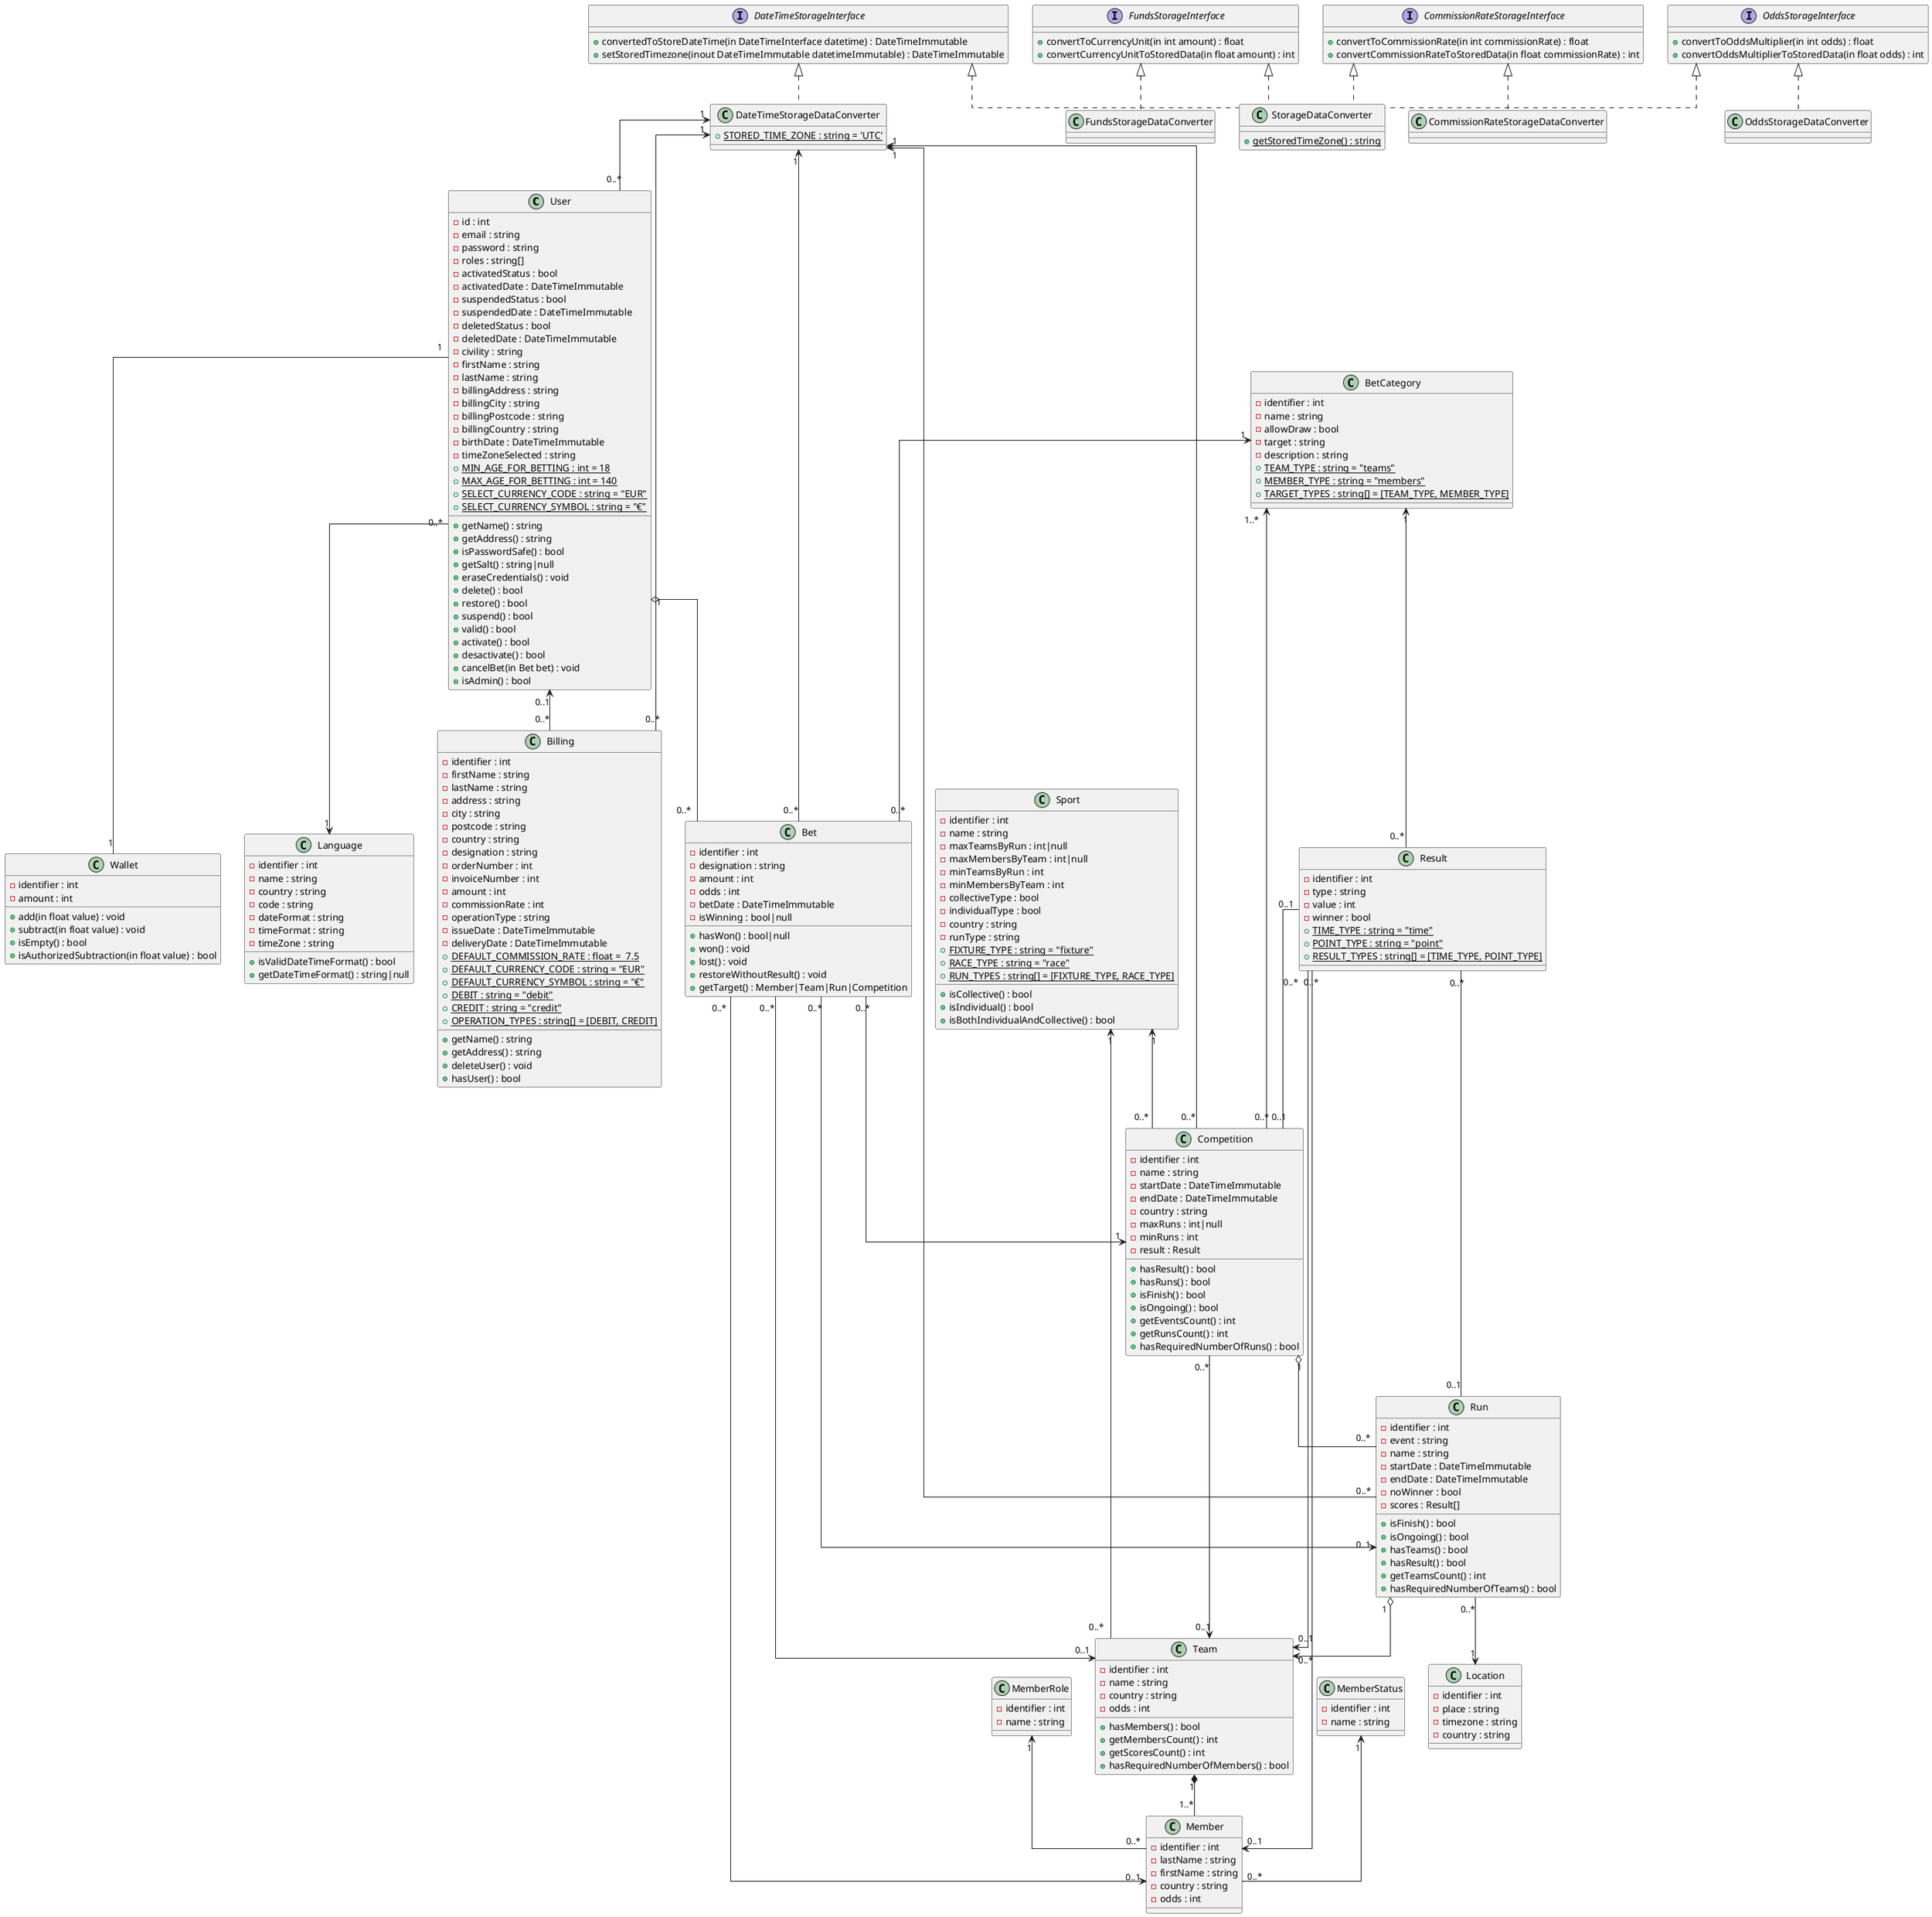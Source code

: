 @startuml parisportif5
skinparam linetype ortho
'plantuml
'Relations :
    'Un utilisateur a une langue sélectionnée
    User "0..*" --> "1" Language
    'Une facture n'est pas pas forcément lié à un utilisateur existant
    User "0..1" <-- "0..*" Billing
    'Un paris a un type
    BetCategory "1" <-- "0..*" Bet
    'Un utilisateur a un porte-feuille
    User "1" -- "1" Wallet
    'Un utilisateur a des paris
    User "1" o-- "0..*" Bet
    'La compétition a une équipe gagnante
    Competition "0..*" --> "0..1" Team
    'Une compétition a plusieurs rencontre ou course
    Competition "1" o-- "0..*" Run
    'Une rencontre ou une course a un lieu
    Run "0..*" --> "1" Location
    'Une rencontre ou une course a plusieurs équipes
    Run "1" o--> "0..*" Team
    'Une équipe a plusieurs membre
    Team "1" *-- "1..*" Member
    'Une compétition a un sport
    Sport "1" <-- "0..*" Competition
    'Une rencontre ou une course a un résultat
    Result "0..*" -- "0..1" Run
    'Un résultat concerne une équipe
    Result "0..*" --> "0..1" Team
    'Un résultat concerne un membre ou pas
    Result "0..*" --> "0..1" Member
    'Une compétition a un résultat
    Result "0..1" -- "0..1" Competition
    'Un résultat a une catégorie de paris
    BetCategory "1" <-- "0..*" Result
    'Une compétition a une liste de catégorie de paris
    BetCategory "1..*" <-- "0..*" Competition
    'Une équipe a un sport
    Sport "1" <-- "0..*" Team
    'Un membre a un rôle (fonction) tel que pilote, joueur
    MemberRole "1" <-- "0..*" Member
    'Un membre a un status (blessé, titulaire)
    MemberStatus "1" <-- "0..*" Member
    'Liaison potentiel entre un paris et une compétition
    Bet "0..*" --> "1" Competition
    'Liaison potentiel entre un paris et une rencontre ou course
    Bet "0..*" --> "0..1" Run
    'Liaison potentiel entre un paris et une équipe
    Bet "0..*" --> "0..1" Team
    'Liaison potentiel entre un paris et un membre
    Bet "0..*" --> "0..1" Member
    'Implémentation de l'interface FundsStorageInterface par l'objet FundsStorageDataConverter
    FundsStorageInterface <|.. FundsStorageDataConverter
    'Implémentation de l'interface CommissionRateStorageInterface par l'objet CommissionRateStorageDataConverter
    CommissionRateStorageInterface <|.. CommissionRateStorageDataConverter
    'Implémentation de l'interface OddsStorageInterface par l'objet OddsStorageDataConverter
    OddsStorageInterface <|.. OddsStorageDataConverter
    'Implémentation de l'interface DateTimeStorageInterface par l'objet DateTimeStorageDataConverter
    DateTimeStorageInterface <|.. DateTimeStorageDataConverter
    'Implémentation de l'interface FundsStorageInterface par l'objet StorageDataConverter
    FundsStorageInterface <|.. StorageDataConverter
    'Implémentation de l'interface CommissionRateStorageInterface par l'objet StorageDataConverter
    CommissionRateStorageInterface <|.. StorageDataConverter
    'Implémentation de l'interface OddsStorageInterface par l'objet StorageDataConverter
    OddsStorageInterface <|.. StorageDataConverter
    'Implémentation de l'interface DateTimeStorageInterface par l'objet StorageDataConverter
    DateTimeStorageInterface <|.. StorageDataConverter
    '
    DateTimeStorageDataConverter "1" <-- "0..*" Bet
    '
    DateTimeStorageDataConverter "1" <-- "0..*" Competition
    '
    DateTimeStorageDataConverter "1" <-- "0..*" Run
    '
    DateTimeStorageDataConverter "1" <-- "0..*" Billing
    '
    DateTimeStorageDataConverter "1" <-- "0..*" User
'Définitions des classes :
    'DateTimeStorageDataConverter
    'Pour convertir le montant enregistré dans la BDD en unité monétaire et vice versa
    interface FundsStorageInterface {
        +convertToCurrencyUnit(in int amount) : float
        +convertCurrencyUnitToStoredData(in float amount) : int
    }
    'Pour convertir le taux de commission enregistré dans la BDD en pourcentage et vice versa
    interface CommissionRateStorageInterface {
        +convertToCommissionRate(in int commissionRate) : float
        +convertCommissionRateToStoredData(in float commissionRate) : int
    }
    'Pour convertir la côte enregistré dans la BDD en float et vice versa
    interface OddsStorageInterface {
        +convertToOddsMultiplier(in int odds) : float
        +convertOddsMultiplierToStoredData(in float odds) : int
    }
    'Pour convertir la date et heure au format de la BDD
    interface DateTimeStorageInterface {
        +convertedToStoreDateTime(in DateTimeInterface datetime) : DateTimeImmutable
        +setStoredTimezone(inout DateTimeImmutable datetimeImmutable) : DateTimeImmutable
    }
    class DateTimeStorageDataConverter {
        +{static} STORED_TIME_ZONE : string = 'UTC'
    }
    class StorageDataConverter {
        +{static} getStoredTimeZone() : string
    }
    'Rôle du membre (pilote, co-pilote, joueur)
    class MemberRole {
        -identifier : int
        -name : string
    }
    'Statut du membre (blessé, remplaçant, titulaire)
    class MemberStatus {
        -identifier : int
        -name : string
    }
    'Porte-feuille de l'utilisateur avec des fonds (de l'argent gagnés)
    class Wallet {
        -identifier : int
        -amount : int
        +add(in float value) : void
        +subtract(in float value) : void
        +isEmpty() : bool
        +isAuthorizedSubtraction(in float value) : bool
    }
    'Utilisateur avec un compte
    class User {
        -id : int
        -email : string
        -password : string
        -roles : string[]
        -activatedStatus : bool
        -activatedDate : DateTimeImmutable
        -suspendedStatus : bool
        -suspendedDate : DateTimeImmutable
        -deletedStatus : bool
        -deletedDate : DateTimeImmutable
        -civility : string
        -firstName : string
        -lastName : string
        -billingAddress : string
        -billingCity : string
        -billingPostcode : string
        -billingCountry : string
        -birthDate : DateTimeImmutable
        -timeZoneSelected : string
        +{static} MIN_AGE_FOR_BETTING : int = 18
        +{static} MAX_AGE_FOR_BETTING : int = 140
        +{static} SELECT_CURRENCY_CODE : string = "EUR"
        +{static} SELECT_CURRENCY_SYMBOL : string = "€"
        +getName() : string
        +getAddress() : string
        +isPasswordSafe() : bool
        +getSalt() : string|null
        +eraseCredentials() : void
        +delete() : bool
        +restore() : bool
        +suspend() : bool
        +valid() : bool
        +activate() : bool
        +desactivate() : bool
        +cancelBet(in Bet bet) : void
        +isAdmin() : bool
    }
    'Langue d'affichage de l'utilisateur
    class Language {
        -identifier : int
        -name : string
        -country : string
        -code : string
        -dateFormat : string
        -timeFormat : string
        -timeZone : string
        +isValidDateTimeFormat() : bool
        +getDateTimeFormat() : string|null
    }
    'Factures (type=débit ou crédit)
    class Billing {
        -identifier : int
        -firstName : string
        -lastName : string
        -address : string
        -city : string
        -postcode : string
        -country : string
        -designation : string
        -orderNumber : int
        -invoiceNumber : int
        -amount : int
        -commissionRate : int
        -operationType : string
        -issueDate : DateTimeImmutable
        -deliveryDate : DateTimeImmutable
        +{static} DEFAULT_COMMISSION_RATE : float =  7.5
        +{static} DEFAULT_CURRENCY_CODE : string = "EUR"
        +{static} DEFAULT_CURRENCY_SYMBOL : string = "€"
        +{static} DEBIT : string = "debit"
        +{static} CREDIT : string = "credit"
        +{static} OPERATION_TYPES : string[] = [DEBIT, CREDIT]
        +getName() : string
        +getAddress() : string
        +deleteUser() : void
        +hasUser() : bool
    }
    'Un paris
    class Bet {
        -identifier : int
        -designation : string
        -amount : int
        -odds : int
        -betDate : DateTimeImmutable
        -isWinning : bool|null
        +hasWon() : bool|null
        +won() : void
        +lost() : void
        +restoreWithoutResult() : void
        +getTarget() : Member|Team|Run|Competition
    }
    'Catégorie de paris (ex: Paris sur le résultat)
    class BetCategory {
        -identifier : int
        -name : string
        -allowDraw : bool
        -target : string
        -description : string
        +{static} TEAM_TYPE : string = "teams"
        +{static} MEMBER_TYPE : string = "members"
        +{static} TARGET_TYPES : string[] = [TEAM_TYPE, MEMBER_TYPE]
    }
    'Lieu de la rencontre/course
    class Location {
        -identifier : int
        -place : string
        -timezone : string
        -country : string
    }
    'Sport pratiqué (runtype = fixture(match), race(course)) (type = collectif ou individuel ou les deux)
    class Sport {
        -identifier : int
        -name : string
        -maxTeamsByRun : int|null
        -maxMembersByTeam : int|null
        -minTeamsByRun : int
        -minMembersByTeam : int
        -collectiveType : bool
        -individualType : bool
        -country : string
        -runType : string
        +{static} FIXTURE_TYPE : string = "fixture"
        +{static} RACE_TYPE : string = "race"
        +{static} RUN_TYPES : string[] = [FIXTURE_TYPE, RACE_TYPE]
        +isCollective() : bool
        +isIndividual() : bool
        +isBothIndividualAndCollective() : bool
    }
    'Compétition (JO, Ligue des Champions, F1 Championnat du monde)
    class Competition {
        -identifier : int
        -name : string
        -startDate : DateTimeImmutable
        -endDate : DateTimeImmutable
        -country : string
        -maxRuns : int|null
        -minRuns : int
        -result : Result
        +hasResult() : bool
        +hasRuns() : bool
        +isFinish() : bool
        +isOngoing() : bool
        +getEventsCount() : int
        +getRunsCount() : int
        +hasRequiredNumberOfRuns() : bool
    }
    'Un match, une rencontre, une course
    class Run {
        -identifier : int
        -event : string
        -name : string
        -startDate : DateTimeImmutable
        -endDate : DateTimeImmutable
        -noWinner : bool
        -scores : Result[]
        +isFinish() : bool
        +isOngoing() : bool
        +hasTeams() : bool
        +hasResult() : bool
        +getTeamsCount() : int
        +hasRequiredNumberOfTeams() : bool
    }
    'Résultat du match ou de la course
    class Result {
        -identifier : int
        -type : string
        -value : int
        -winner : bool
        +{static} TIME_TYPE : string = "time"
        +{static} POINT_TYPE : string = "point"
        +{static} RESULT_TYPES : string[] = [TIME_TYPE, POINT_TYPE]
    }
    'Joueur ou sportif ou pilote
    class Member {
        -identifier : int
        -lastName : string
        -firstName : string
        -country : string
        -odds : int
    }
    'Équipes qui participe à une rencontre, à une course
    class Team {
        -identifier : int
        -name : string
        -country : string
        -odds : int
        +hasMembers() : bool
        +getMembersCount() : int
        +getScoresCount() : int
        +hasRequiredNumberOfMembers() : bool
    }
@enduml
